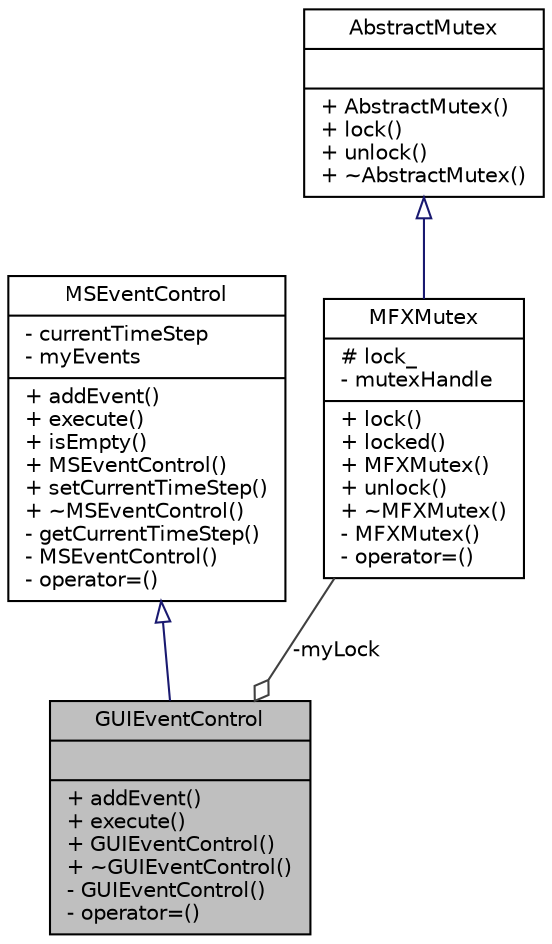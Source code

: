 digraph "GUIEventControl"
{
  edge [fontname="Helvetica",fontsize="10",labelfontname="Helvetica",labelfontsize="10"];
  node [fontname="Helvetica",fontsize="10",shape=record];
  Node2 [label="{GUIEventControl\n||+ addEvent()\l+ execute()\l+ GUIEventControl()\l+ ~GUIEventControl()\l- GUIEventControl()\l- operator=()\l}",height=0.2,width=0.4,color="black", fillcolor="grey75", style="filled", fontcolor="black"];
  Node3 -> Node2 [dir="back",color="midnightblue",fontsize="10",style="solid",arrowtail="onormal",fontname="Helvetica"];
  Node3 [label="{MSEventControl\n|- currentTimeStep\l- myEvents\l|+ addEvent()\l+ execute()\l+ isEmpty()\l+ MSEventControl()\l+ setCurrentTimeStep()\l+ ~MSEventControl()\l- getCurrentTimeStep()\l- MSEventControl()\l- operator=()\l}",height=0.2,width=0.4,color="black", fillcolor="white", style="filled",URL="$d1/dd4/class_m_s_event_control.html",tooltip="Stores time-dependant events and executes them at the proper time. "];
  Node4 -> Node2 [color="grey25",fontsize="10",style="solid",label=" -myLock" ,arrowhead="odiamond",fontname="Helvetica"];
  Node4 [label="{MFXMutex\n|# lock_\l- mutexHandle\l|+ lock()\l+ locked()\l+ MFXMutex()\l+ unlock()\l+ ~MFXMutex()\l- MFXMutex()\l- operator=()\l}",height=0.2,width=0.4,color="black", fillcolor="white", style="filled",URL="$d9/d79/class_m_f_x_mutex.html"];
  Node5 -> Node4 [dir="back",color="midnightblue",fontsize="10",style="solid",arrowtail="onormal",fontname="Helvetica"];
  Node5 [label="{AbstractMutex\n||+ AbstractMutex()\l+ lock()\l+ unlock()\l+ ~AbstractMutex()\l}",height=0.2,width=0.4,color="black", fillcolor="white", style="filled",URL="$d1/d30/class_abstract_mutex.html",tooltip="An abstract class for encapsulating mutex implementations. "];
}

